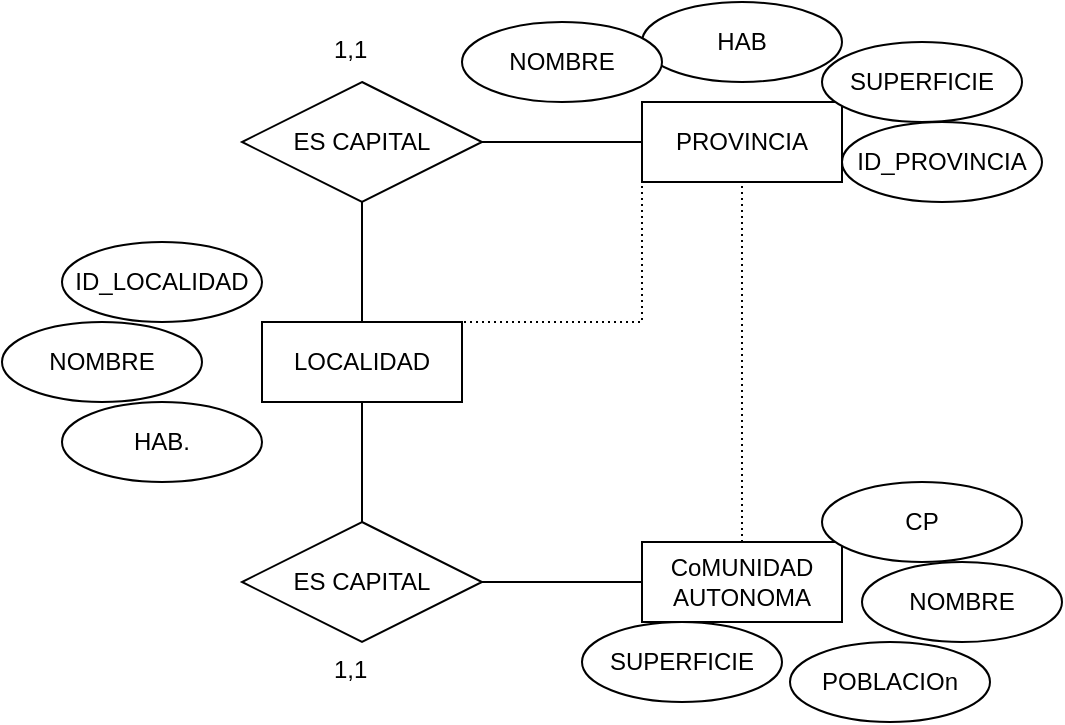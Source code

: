 <mxfile version="17.4.6"><diagram id="6ywpg-A6aeFkKt9F7X6P" name="Page-1"><mxGraphModel dx="1422" dy="752" grid="1" gridSize="10" guides="1" tooltips="1" connect="1" arrows="1" fold="1" page="1" pageScale="1" pageWidth="827" pageHeight="1169" math="0" shadow="0"><root><mxCell id="0"/><mxCell id="1" parent="0"/><mxCell id="UBXJcr-6a_jNQq5gk1VO-3" value="CoMUNIDAD AUTONOMA" style="whiteSpace=wrap;html=1;align=center;" vertex="1" parent="1"><mxGeometry x="340" y="480" width="100" height="40" as="geometry"/></mxCell><mxCell id="UBXJcr-6a_jNQq5gk1VO-4" value="LOCALIDAD" style="whiteSpace=wrap;html=1;align=center;" vertex="1" parent="1"><mxGeometry x="150" y="370" width="100" height="40" as="geometry"/></mxCell><mxCell id="UBXJcr-6a_jNQq5gk1VO-5" value="PROVINCIA" style="whiteSpace=wrap;html=1;align=center;" vertex="1" parent="1"><mxGeometry x="340" y="260" width="100" height="40" as="geometry"/></mxCell><mxCell id="UBXJcr-6a_jNQq5gk1VO-6" value="ES CAPITAL" style="shape=rhombus;perimeter=rhombusPerimeter;whiteSpace=wrap;html=1;align=center;" vertex="1" parent="1"><mxGeometry x="140" y="250" width="120" height="60" as="geometry"/></mxCell><mxCell id="UBXJcr-6a_jNQq5gk1VO-7" value="ES CAPITAL" style="shape=rhombus;perimeter=rhombusPerimeter;whiteSpace=wrap;html=1;align=center;" vertex="1" parent="1"><mxGeometry x="140" y="470" width="120" height="60" as="geometry"/></mxCell><mxCell id="UBXJcr-6a_jNQq5gk1VO-8" value="" style="endArrow=none;html=1;rounded=0;dashed=1;dashPattern=1 2;entryX=0.5;entryY=1;entryDx=0;entryDy=0;exitX=0.5;exitY=0;exitDx=0;exitDy=0;" edge="1" parent="1" source="UBXJcr-6a_jNQq5gk1VO-3" target="UBXJcr-6a_jNQq5gk1VO-5"><mxGeometry relative="1" as="geometry"><mxPoint x="330" y="380" as="sourcePoint"/><mxPoint x="490" y="380" as="targetPoint"/></mxGeometry></mxCell><mxCell id="UBXJcr-6a_jNQq5gk1VO-10" value="" style="endArrow=none;html=1;rounded=0;dashed=1;dashPattern=1 2;entryX=0;entryY=0.5;entryDx=0;entryDy=0;exitX=0.5;exitY=0;exitDx=0;exitDy=0;" edge="1" parent="1" source="UBXJcr-6a_jNQq5gk1VO-4" target="UBXJcr-6a_jNQq5gk1VO-5"><mxGeometry relative="1" as="geometry"><mxPoint x="300" y="510" as="sourcePoint"/><mxPoint x="290" y="330" as="targetPoint"/><Array as="points"><mxPoint x="340" y="370"/></Array></mxGeometry></mxCell><mxCell id="UBXJcr-6a_jNQq5gk1VO-12" value="" style="endArrow=none;html=1;rounded=0;exitX=0.5;exitY=1;exitDx=0;exitDy=0;entryX=0.5;entryY=0;entryDx=0;entryDy=0;" edge="1" parent="1" source="UBXJcr-6a_jNQq5gk1VO-6" target="UBXJcr-6a_jNQq5gk1VO-4"><mxGeometry relative="1" as="geometry"><mxPoint x="330" y="380" as="sourcePoint"/><mxPoint x="490" y="380" as="targetPoint"/></mxGeometry></mxCell><mxCell id="UBXJcr-6a_jNQq5gk1VO-13" value="" style="endArrow=none;html=1;rounded=0;exitX=0;exitY=0.5;exitDx=0;exitDy=0;entryX=1;entryY=0.5;entryDx=0;entryDy=0;" edge="1" parent="1" source="UBXJcr-6a_jNQq5gk1VO-5" target="UBXJcr-6a_jNQq5gk1VO-6"><mxGeometry relative="1" as="geometry"><mxPoint x="220" y="320" as="sourcePoint"/><mxPoint x="210" y="380" as="targetPoint"/></mxGeometry></mxCell><mxCell id="UBXJcr-6a_jNQq5gk1VO-14" value="" style="endArrow=none;html=1;rounded=0;entryX=0;entryY=0.5;entryDx=0;entryDy=0;exitX=1;exitY=0.5;exitDx=0;exitDy=0;" edge="1" parent="1" source="UBXJcr-6a_jNQq5gk1VO-7" target="UBXJcr-6a_jNQq5gk1VO-3"><mxGeometry relative="1" as="geometry"><mxPoint x="330" y="380" as="sourcePoint"/><mxPoint x="490" y="380" as="targetPoint"/></mxGeometry></mxCell><mxCell id="UBXJcr-6a_jNQq5gk1VO-15" value="" style="endArrow=none;html=1;rounded=0;entryX=0.5;entryY=0;entryDx=0;entryDy=0;exitX=0.5;exitY=1;exitDx=0;exitDy=0;" edge="1" parent="1" source="UBXJcr-6a_jNQq5gk1VO-4" target="UBXJcr-6a_jNQq5gk1VO-7"><mxGeometry relative="1" as="geometry"><mxPoint x="270" y="510" as="sourcePoint"/><mxPoint x="350" y="510" as="targetPoint"/></mxGeometry></mxCell><mxCell id="UBXJcr-6a_jNQq5gk1VO-16" value="CP" style="ellipse;whiteSpace=wrap;html=1;align=center;" vertex="1" parent="1"><mxGeometry x="430" y="450" width="100" height="40" as="geometry"/></mxCell><mxCell id="UBXJcr-6a_jNQq5gk1VO-17" value="POBLACIOn" style="ellipse;whiteSpace=wrap;html=1;align=center;" vertex="1" parent="1"><mxGeometry x="414" y="530" width="100" height="40" as="geometry"/></mxCell><mxCell id="UBXJcr-6a_jNQq5gk1VO-18" value="NOMBRE" style="ellipse;whiteSpace=wrap;html=1;align=center;" vertex="1" parent="1"><mxGeometry x="450" y="490" width="100" height="40" as="geometry"/></mxCell><mxCell id="UBXJcr-6a_jNQq5gk1VO-19" value="SUPERFICIE" style="ellipse;whiteSpace=wrap;html=1;align=center;" vertex="1" parent="1"><mxGeometry x="430" y="230" width="100" height="40" as="geometry"/></mxCell><mxCell id="UBXJcr-6a_jNQq5gk1VO-20" value="HAB" style="ellipse;whiteSpace=wrap;html=1;align=center;" vertex="1" parent="1"><mxGeometry x="340" y="210" width="100" height="40" as="geometry"/></mxCell><mxCell id="UBXJcr-6a_jNQq5gk1VO-21" value="NOMBRE" style="ellipse;whiteSpace=wrap;html=1;align=center;" vertex="1" parent="1"><mxGeometry x="250" y="220" width="100" height="40" as="geometry"/></mxCell><mxCell id="UBXJcr-6a_jNQq5gk1VO-22" value="ID_PROVINCIA" style="ellipse;whiteSpace=wrap;html=1;align=center;" vertex="1" parent="1"><mxGeometry x="440" y="270" width="100" height="40" as="geometry"/></mxCell><mxCell id="UBXJcr-6a_jNQq5gk1VO-23" value="ID_LOCALIDAD" style="ellipse;whiteSpace=wrap;html=1;align=center;" vertex="1" parent="1"><mxGeometry x="50" y="330" width="100" height="40" as="geometry"/></mxCell><mxCell id="UBXJcr-6a_jNQq5gk1VO-24" value="NOMBRE" style="ellipse;whiteSpace=wrap;html=1;align=center;" vertex="1" parent="1"><mxGeometry x="20" y="370" width="100" height="40" as="geometry"/></mxCell><mxCell id="UBXJcr-6a_jNQq5gk1VO-25" value="HAB." style="ellipse;whiteSpace=wrap;html=1;align=center;" vertex="1" parent="1"><mxGeometry x="50" y="410" width="100" height="40" as="geometry"/></mxCell><mxCell id="UBXJcr-6a_jNQq5gk1VO-26" value="SUPERFICIE" style="ellipse;whiteSpace=wrap;html=1;align=center;" vertex="1" parent="1"><mxGeometry x="310" y="520" width="100" height="40" as="geometry"/></mxCell><mxCell id="UBXJcr-6a_jNQq5gk1VO-27" value="1,1" style="text;strokeColor=none;fillColor=none;spacingLeft=4;spacingRight=4;overflow=hidden;rotatable=0;points=[[0,0.5],[1,0.5]];portConstraint=eastwest;fontSize=12;" vertex="1" parent="1"><mxGeometry x="180" y="220" width="40" height="30" as="geometry"/></mxCell><mxCell id="UBXJcr-6a_jNQq5gk1VO-28" value="1,1" style="text;strokeColor=none;fillColor=none;spacingLeft=4;spacingRight=4;overflow=hidden;rotatable=0;points=[[0,0.5],[1,0.5]];portConstraint=eastwest;fontSize=12;" vertex="1" parent="1"><mxGeometry x="180" y="530" width="40" height="30" as="geometry"/></mxCell></root></mxGraphModel></diagram></mxfile>